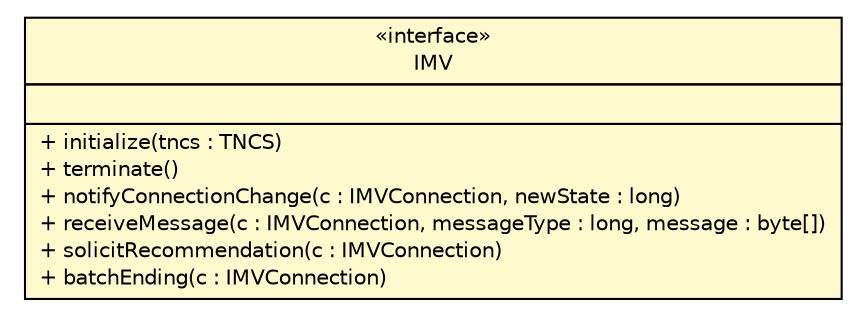 #!/usr/local/bin/dot
#
# Class diagram 
# Generated by UMLGraph version R5_6 (http://www.umlgraph.org/)
#

digraph G {
	edge [fontname="Helvetica",fontsize=10,labelfontname="Helvetica",labelfontsize=10];
	node [fontname="Helvetica",fontsize=10,shape=plaintext];
	nodesep=0.25;
	ranksep=0.5;
	// org.trustedcomputinggroup.tnc.ifimv.IMV
	c27 [label=<<table title="org.trustedcomputinggroup.tnc.ifimv.IMV" border="0" cellborder="1" cellspacing="0" cellpadding="2" port="p" bgcolor="lemonChiffon" href="./IMV.html">
		<tr><td><table border="0" cellspacing="0" cellpadding="1">
<tr><td align="center" balign="center"> &#171;interface&#187; </td></tr>
<tr><td align="center" balign="center"> IMV </td></tr>
		</table></td></tr>
		<tr><td><table border="0" cellspacing="0" cellpadding="1">
<tr><td align="left" balign="left">  </td></tr>
		</table></td></tr>
		<tr><td><table border="0" cellspacing="0" cellpadding="1">
<tr><td align="left" balign="left"> + initialize(tncs : TNCS) </td></tr>
<tr><td align="left" balign="left"> + terminate() </td></tr>
<tr><td align="left" balign="left"> + notifyConnectionChange(c : IMVConnection, newState : long) </td></tr>
<tr><td align="left" balign="left"> + receiveMessage(c : IMVConnection, messageType : long, message : byte[]) </td></tr>
<tr><td align="left" balign="left"> + solicitRecommendation(c : IMVConnection) </td></tr>
<tr><td align="left" balign="left"> + batchEnding(c : IMVConnection) </td></tr>
		</table></td></tr>
		</table>>, URL="./IMV.html", fontname="Helvetica", fontcolor="black", fontsize=10.0];
}

